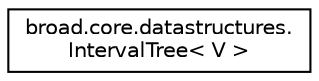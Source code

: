 digraph "Graphical Class Hierarchy"
{
  edge [fontname="Helvetica",fontsize="10",labelfontname="Helvetica",labelfontsize="10"];
  node [fontname="Helvetica",fontsize="10",shape=record];
  rankdir="LR";
  Node1 [label="broad.core.datastructures.\lIntervalTree\< V \>",height=0.2,width=0.4,color="black", fillcolor="white", style="filled",URL="$classbroad_1_1core_1_1datastructures_1_1_interval_tree_3_01_v_01_4.html"];
}
